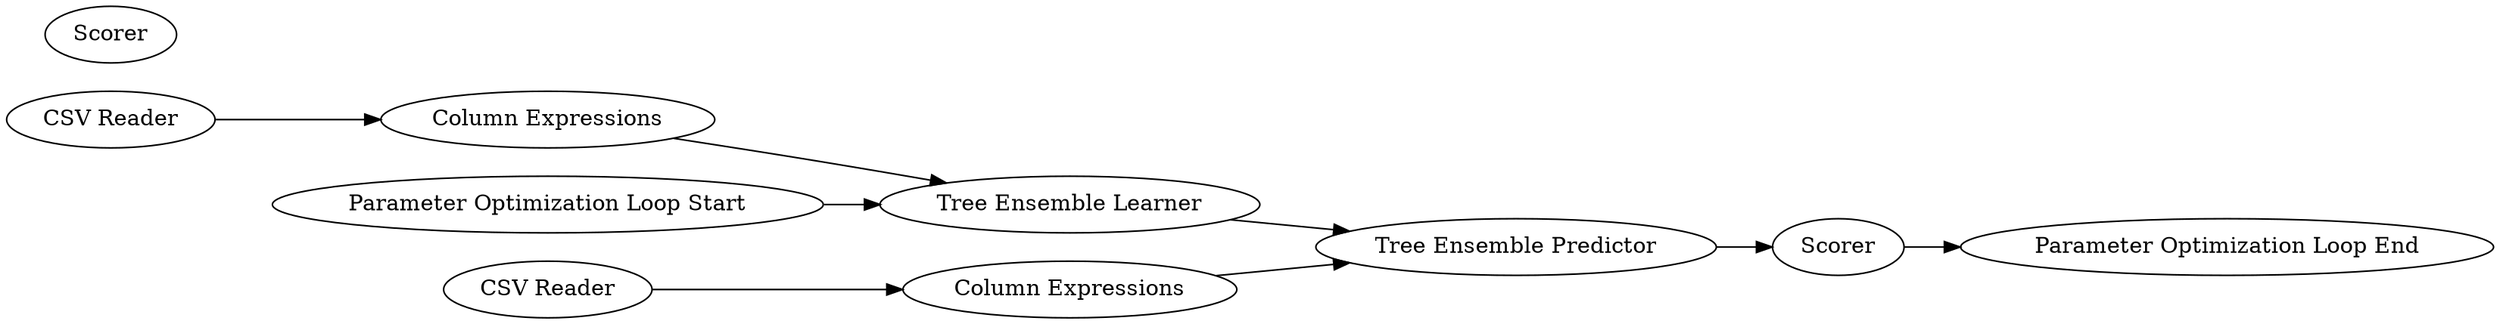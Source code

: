 digraph {
	1 [label="CSV Reader"]
	6 [label="CSV Reader"]
	13 [label=Scorer]
	16 [label="Tree Ensemble Learner"]
	17 [label="Tree Ensemble Predictor"]
	18 [label="Parameter Optimization Loop Start"]
	20 [label="Parameter Optimization Loop End"]
	120 [label=Scorer]
	121 [label="Column Expressions"]
	122 [label="Column Expressions"]
	1 -> 121
	6 -> 122
	13 -> 20
	16 -> 17
	17 -> 13
	18 -> 16
	121 -> 16
	122 -> 17
	rankdir=LR
}
